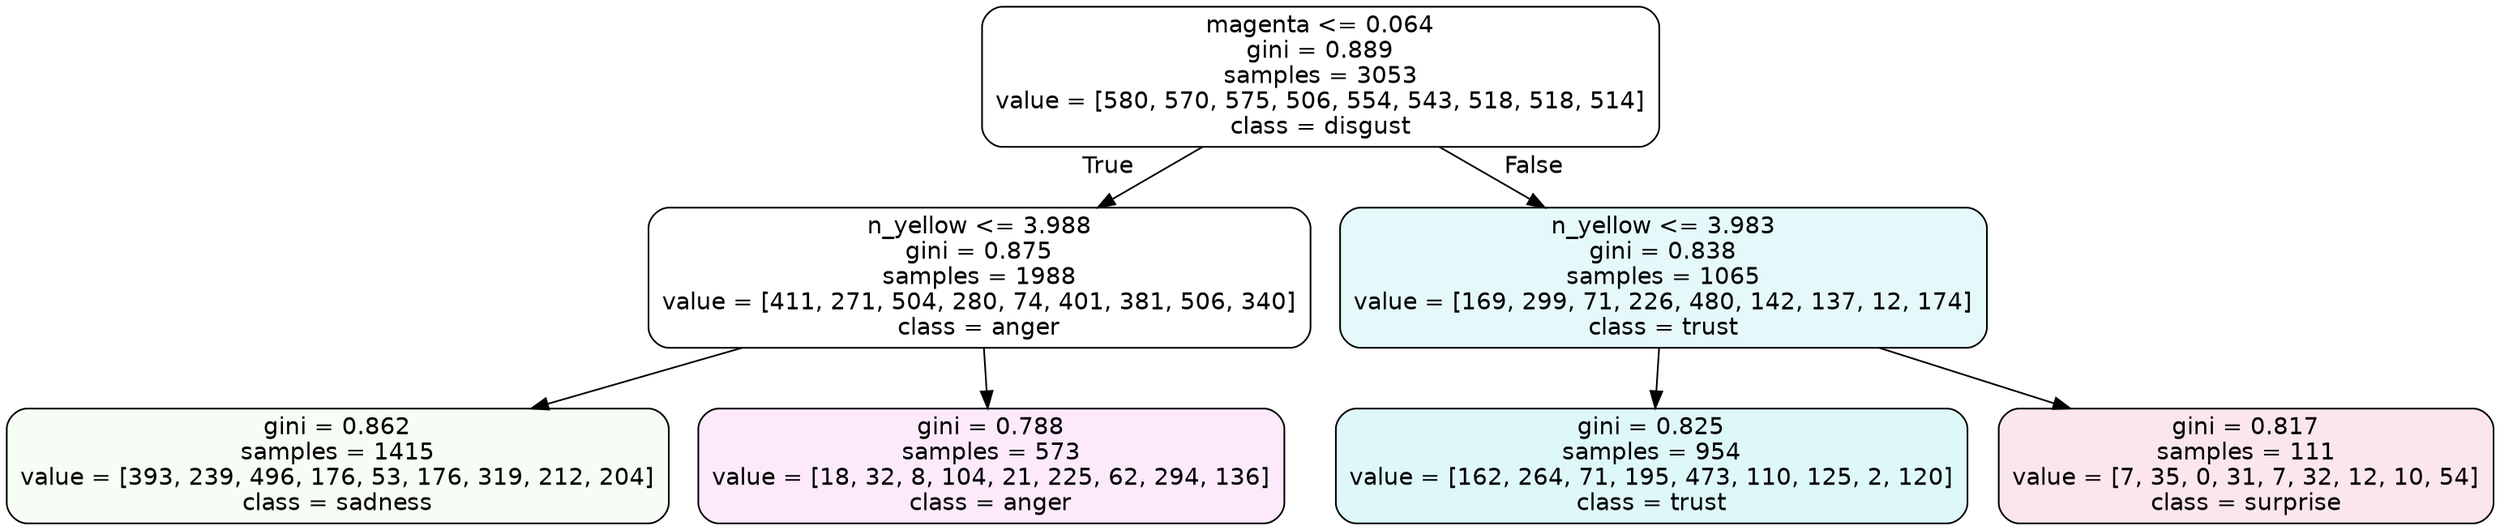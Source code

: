 digraph Tree {
node [shape=box, style="filled, rounded", color="black", fontname=helvetica] ;
edge [fontname=helvetica] ;
0 [label="magenta <= 0.064\ngini = 0.889\nsamples = 3053\nvalue = [580, 570, 575, 506, 554, 543, 518, 518, 514]\nclass = disgust", fillcolor="#e5813900"] ;
1 [label="n_yellow <= 3.988\ngini = 0.875\nsamples = 1988\nvalue = [411, 271, 504, 280, 74, 401, 381, 506, 340]\nclass = anger", fillcolor="#e539d700"] ;
0 -> 1 [labeldistance=2.5, labelangle=45, headlabel="True"] ;
2 [label="gini = 0.862\nsamples = 1415\nvalue = [393, 239, 496, 176, 53, 176, 319, 212, 204]\nclass = sadness", fillcolor="#64e5390e"] ;
1 -> 2 ;
3 [label="gini = 0.788\nsamples = 573\nvalue = [18, 32, 8, 104, 21, 225, 62, 294, 136]\nclass = anger", fillcolor="#e539d71a"] ;
1 -> 3 ;
4 [label="n_yellow <= 3.983\ngini = 0.838\nsamples = 1065\nvalue = [169, 299, 71, 226, 480, 142, 137, 12, 174]\nclass = trust", fillcolor="#39d7e521"] ;
0 -> 4 [labeldistance=2.5, labelangle=-45, headlabel="False"] ;
5 [label="gini = 0.825\nsamples = 954\nvalue = [162, 264, 71, 195, 473, 110, 125, 2, 120]\nclass = trust", fillcolor="#39d7e52a"] ;
4 -> 5 ;
6 [label="gini = 0.817\nsamples = 111\nvalue = [7, 35, 0, 31, 7, 32, 12, 10, 54]\nclass = surprise", fillcolor="#e5396420"] ;
4 -> 6 ;
}